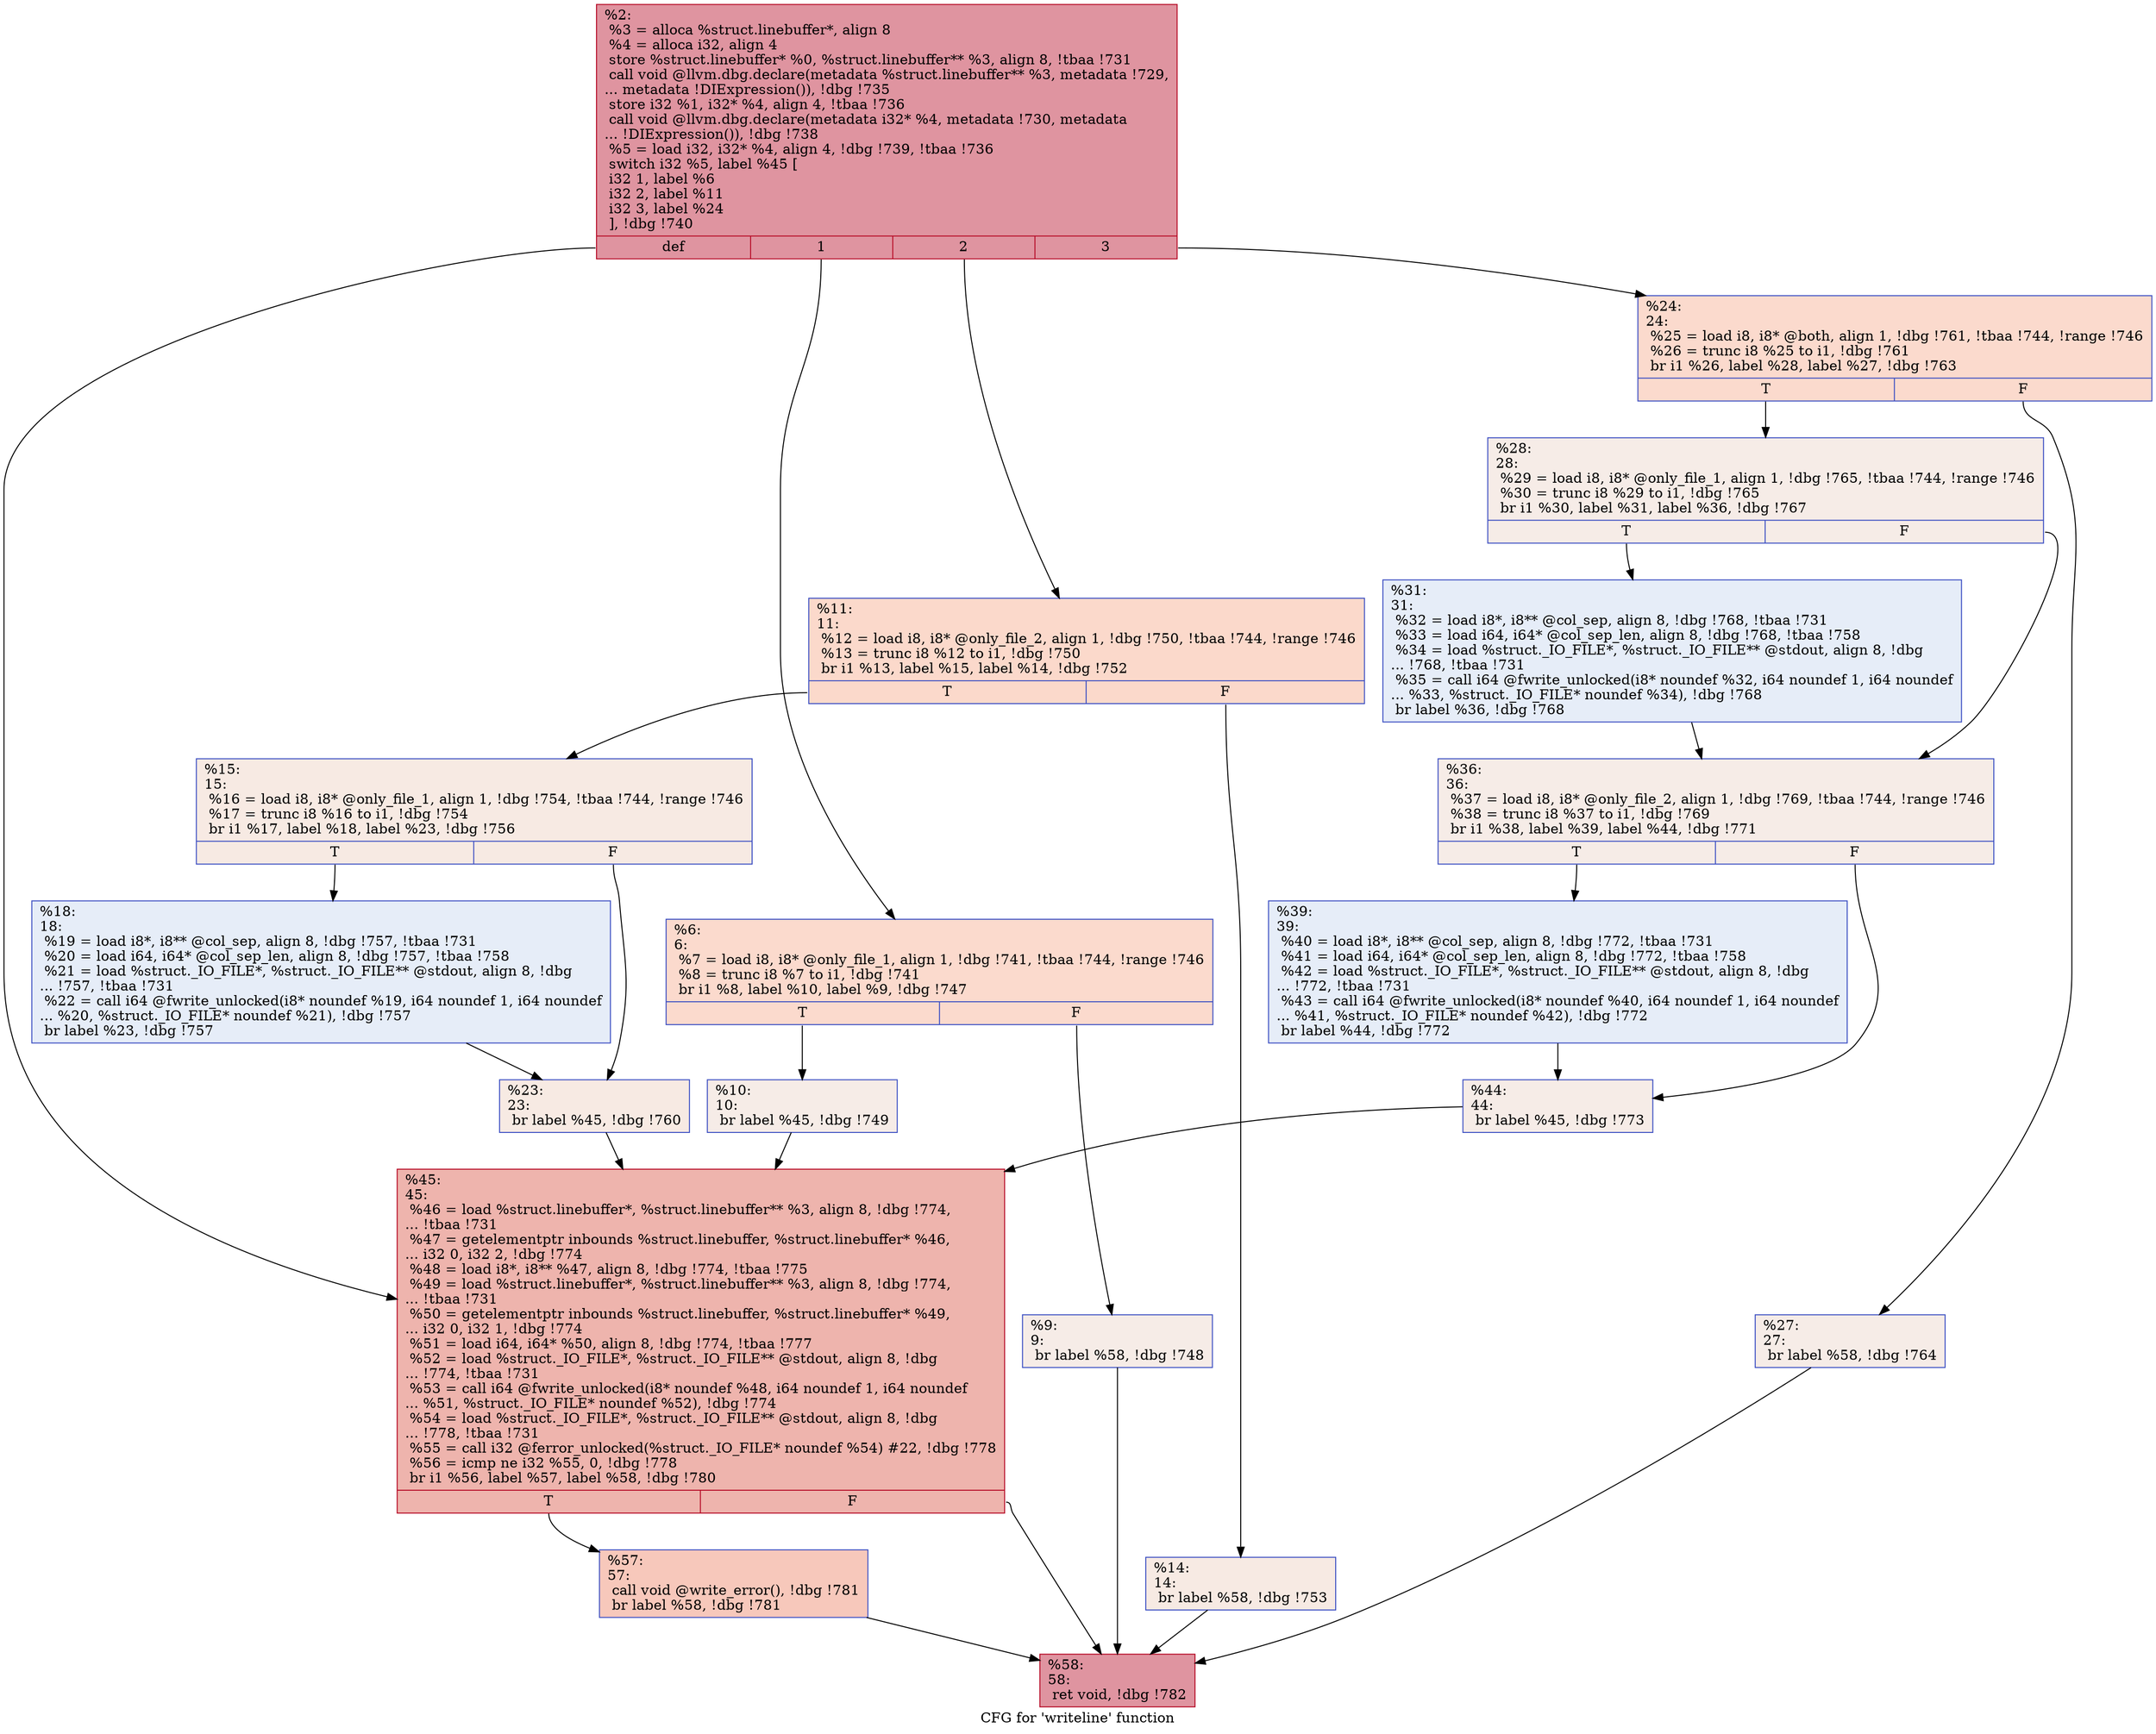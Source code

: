digraph "CFG for 'writeline' function" {
	label="CFG for 'writeline' function";

	Node0x250e480 [shape=record,color="#b70d28ff", style=filled, fillcolor="#b70d2870",label="{%2:\l  %3 = alloca %struct.linebuffer*, align 8\l  %4 = alloca i32, align 4\l  store %struct.linebuffer* %0, %struct.linebuffer** %3, align 8, !tbaa !731\l  call void @llvm.dbg.declare(metadata %struct.linebuffer** %3, metadata !729,\l... metadata !DIExpression()), !dbg !735\l  store i32 %1, i32* %4, align 4, !tbaa !736\l  call void @llvm.dbg.declare(metadata i32* %4, metadata !730, metadata\l... !DIExpression()), !dbg !738\l  %5 = load i32, i32* %4, align 4, !dbg !739, !tbaa !736\l  switch i32 %5, label %45 [\l    i32 1, label %6\l    i32 2, label %11\l    i32 3, label %24\l  ], !dbg !740\l|{<s0>def|<s1>1|<s2>2|<s3>3}}"];
	Node0x250e480:s0 -> Node0x2563e30;
	Node0x250e480:s1 -> Node0x2563980;
	Node0x250e480:s2 -> Node0x2563a70;
	Node0x250e480:s3 -> Node0x2563c00;
	Node0x2563980 [shape=record,color="#3d50c3ff", style=filled, fillcolor="#f7ac8e70",label="{%6:\l6:                                                \l  %7 = load i8, i8* @only_file_1, align 1, !dbg !741, !tbaa !744, !range !746\l  %8 = trunc i8 %7 to i1, !dbg !741\l  br i1 %8, label %10, label %9, !dbg !747\l|{<s0>T|<s1>F}}"];
	Node0x2563980:s0 -> Node0x2563a20;
	Node0x2563980:s1 -> Node0x25639d0;
	Node0x25639d0 [shape=record,color="#3d50c3ff", style=filled, fillcolor="#ead5c970",label="{%9:\l9:                                                \l  br label %58, !dbg !748\l}"];
	Node0x25639d0 -> Node0x2563ed0;
	Node0x2563a20 [shape=record,color="#3d50c3ff", style=filled, fillcolor="#ead5c970",label="{%10:\l10:                                               \l  br label %45, !dbg !749\l}"];
	Node0x2563a20 -> Node0x2563e30;
	Node0x2563a70 [shape=record,color="#3d50c3ff", style=filled, fillcolor="#f7a88970",label="{%11:\l11:                                               \l  %12 = load i8, i8* @only_file_2, align 1, !dbg !750, !tbaa !744, !range !746\l  %13 = trunc i8 %12 to i1, !dbg !750\l  br i1 %13, label %15, label %14, !dbg !752\l|{<s0>T|<s1>F}}"];
	Node0x2563a70:s0 -> Node0x2563b10;
	Node0x2563a70:s1 -> Node0x2563ac0;
	Node0x2563ac0 [shape=record,color="#3d50c3ff", style=filled, fillcolor="#eed0c070",label="{%14:\l14:                                               \l  br label %58, !dbg !753\l}"];
	Node0x2563ac0 -> Node0x2563ed0;
	Node0x2563b10 [shape=record,color="#3d50c3ff", style=filled, fillcolor="#eed0c070",label="{%15:\l15:                                               \l  %16 = load i8, i8* @only_file_1, align 1, !dbg !754, !tbaa !744, !range !746\l  %17 = trunc i8 %16 to i1, !dbg !754\l  br i1 %17, label %18, label %23, !dbg !756\l|{<s0>T|<s1>F}}"];
	Node0x2563b10:s0 -> Node0x2563b60;
	Node0x2563b10:s1 -> Node0x2563bb0;
	Node0x2563b60 [shape=record,color="#3d50c3ff", style=filled, fillcolor="#c7d7f070",label="{%18:\l18:                                               \l  %19 = load i8*, i8** @col_sep, align 8, !dbg !757, !tbaa !731\l  %20 = load i64, i64* @col_sep_len, align 8, !dbg !757, !tbaa !758\l  %21 = load %struct._IO_FILE*, %struct._IO_FILE** @stdout, align 8, !dbg\l... !757, !tbaa !731\l  %22 = call i64 @fwrite_unlocked(i8* noundef %19, i64 noundef 1, i64 noundef\l... %20, %struct._IO_FILE* noundef %21), !dbg !757\l  br label %23, !dbg !757\l}"];
	Node0x2563b60 -> Node0x2563bb0;
	Node0x2563bb0 [shape=record,color="#3d50c3ff", style=filled, fillcolor="#eed0c070",label="{%23:\l23:                                               \l  br label %45, !dbg !760\l}"];
	Node0x2563bb0 -> Node0x2563e30;
	Node0x2563c00 [shape=record,color="#3d50c3ff", style=filled, fillcolor="#f7ac8e70",label="{%24:\l24:                                               \l  %25 = load i8, i8* @both, align 1, !dbg !761, !tbaa !744, !range !746\l  %26 = trunc i8 %25 to i1, !dbg !761\l  br i1 %26, label %28, label %27, !dbg !763\l|{<s0>T|<s1>F}}"];
	Node0x2563c00:s0 -> Node0x2563ca0;
	Node0x2563c00:s1 -> Node0x2563c50;
	Node0x2563c50 [shape=record,color="#3d50c3ff", style=filled, fillcolor="#ead5c970",label="{%27:\l27:                                               \l  br label %58, !dbg !764\l}"];
	Node0x2563c50 -> Node0x2563ed0;
	Node0x2563ca0 [shape=record,color="#3d50c3ff", style=filled, fillcolor="#ead5c970",label="{%28:\l28:                                               \l  %29 = load i8, i8* @only_file_1, align 1, !dbg !765, !tbaa !744, !range !746\l  %30 = trunc i8 %29 to i1, !dbg !765\l  br i1 %30, label %31, label %36, !dbg !767\l|{<s0>T|<s1>F}}"];
	Node0x2563ca0:s0 -> Node0x2563cf0;
	Node0x2563ca0:s1 -> Node0x2563d40;
	Node0x2563cf0 [shape=record,color="#3d50c3ff", style=filled, fillcolor="#c7d7f070",label="{%31:\l31:                                               \l  %32 = load i8*, i8** @col_sep, align 8, !dbg !768, !tbaa !731\l  %33 = load i64, i64* @col_sep_len, align 8, !dbg !768, !tbaa !758\l  %34 = load %struct._IO_FILE*, %struct._IO_FILE** @stdout, align 8, !dbg\l... !768, !tbaa !731\l  %35 = call i64 @fwrite_unlocked(i8* noundef %32, i64 noundef 1, i64 noundef\l... %33, %struct._IO_FILE* noundef %34), !dbg !768\l  br label %36, !dbg !768\l}"];
	Node0x2563cf0 -> Node0x2563d40;
	Node0x2563d40 [shape=record,color="#3d50c3ff", style=filled, fillcolor="#ead5c970",label="{%36:\l36:                                               \l  %37 = load i8, i8* @only_file_2, align 1, !dbg !769, !tbaa !744, !range !746\l  %38 = trunc i8 %37 to i1, !dbg !769\l  br i1 %38, label %39, label %44, !dbg !771\l|{<s0>T|<s1>F}}"];
	Node0x2563d40:s0 -> Node0x2563d90;
	Node0x2563d40:s1 -> Node0x2563de0;
	Node0x2563d90 [shape=record,color="#3d50c3ff", style=filled, fillcolor="#c7d7f070",label="{%39:\l39:                                               \l  %40 = load i8*, i8** @col_sep, align 8, !dbg !772, !tbaa !731\l  %41 = load i64, i64* @col_sep_len, align 8, !dbg !772, !tbaa !758\l  %42 = load %struct._IO_FILE*, %struct._IO_FILE** @stdout, align 8, !dbg\l... !772, !tbaa !731\l  %43 = call i64 @fwrite_unlocked(i8* noundef %40, i64 noundef 1, i64 noundef\l... %41, %struct._IO_FILE* noundef %42), !dbg !772\l  br label %44, !dbg !772\l}"];
	Node0x2563d90 -> Node0x2563de0;
	Node0x2563de0 [shape=record,color="#3d50c3ff", style=filled, fillcolor="#ead5c970",label="{%44:\l44:                                               \l  br label %45, !dbg !773\l}"];
	Node0x2563de0 -> Node0x2563e30;
	Node0x2563e30 [shape=record,color="#b70d28ff", style=filled, fillcolor="#d8564670",label="{%45:\l45:                                               \l  %46 = load %struct.linebuffer*, %struct.linebuffer** %3, align 8, !dbg !774,\l... !tbaa !731\l  %47 = getelementptr inbounds %struct.linebuffer, %struct.linebuffer* %46,\l... i32 0, i32 2, !dbg !774\l  %48 = load i8*, i8** %47, align 8, !dbg !774, !tbaa !775\l  %49 = load %struct.linebuffer*, %struct.linebuffer** %3, align 8, !dbg !774,\l... !tbaa !731\l  %50 = getelementptr inbounds %struct.linebuffer, %struct.linebuffer* %49,\l... i32 0, i32 1, !dbg !774\l  %51 = load i64, i64* %50, align 8, !dbg !774, !tbaa !777\l  %52 = load %struct._IO_FILE*, %struct._IO_FILE** @stdout, align 8, !dbg\l... !774, !tbaa !731\l  %53 = call i64 @fwrite_unlocked(i8* noundef %48, i64 noundef 1, i64 noundef\l... %51, %struct._IO_FILE* noundef %52), !dbg !774\l  %54 = load %struct._IO_FILE*, %struct._IO_FILE** @stdout, align 8, !dbg\l... !778, !tbaa !731\l  %55 = call i32 @ferror_unlocked(%struct._IO_FILE* noundef %54) #22, !dbg !778\l  %56 = icmp ne i32 %55, 0, !dbg !778\l  br i1 %56, label %57, label %58, !dbg !780\l|{<s0>T|<s1>F}}"];
	Node0x2563e30:s0 -> Node0x2563e80;
	Node0x2563e30:s1 -> Node0x2563ed0;
	Node0x2563e80 [shape=record,color="#3d50c3ff", style=filled, fillcolor="#ed836670",label="{%57:\l57:                                               \l  call void @write_error(), !dbg !781\l  br label %58, !dbg !781\l}"];
	Node0x2563e80 -> Node0x2563ed0;
	Node0x2563ed0 [shape=record,color="#b70d28ff", style=filled, fillcolor="#b70d2870",label="{%58:\l58:                                               \l  ret void, !dbg !782\l}"];
}
